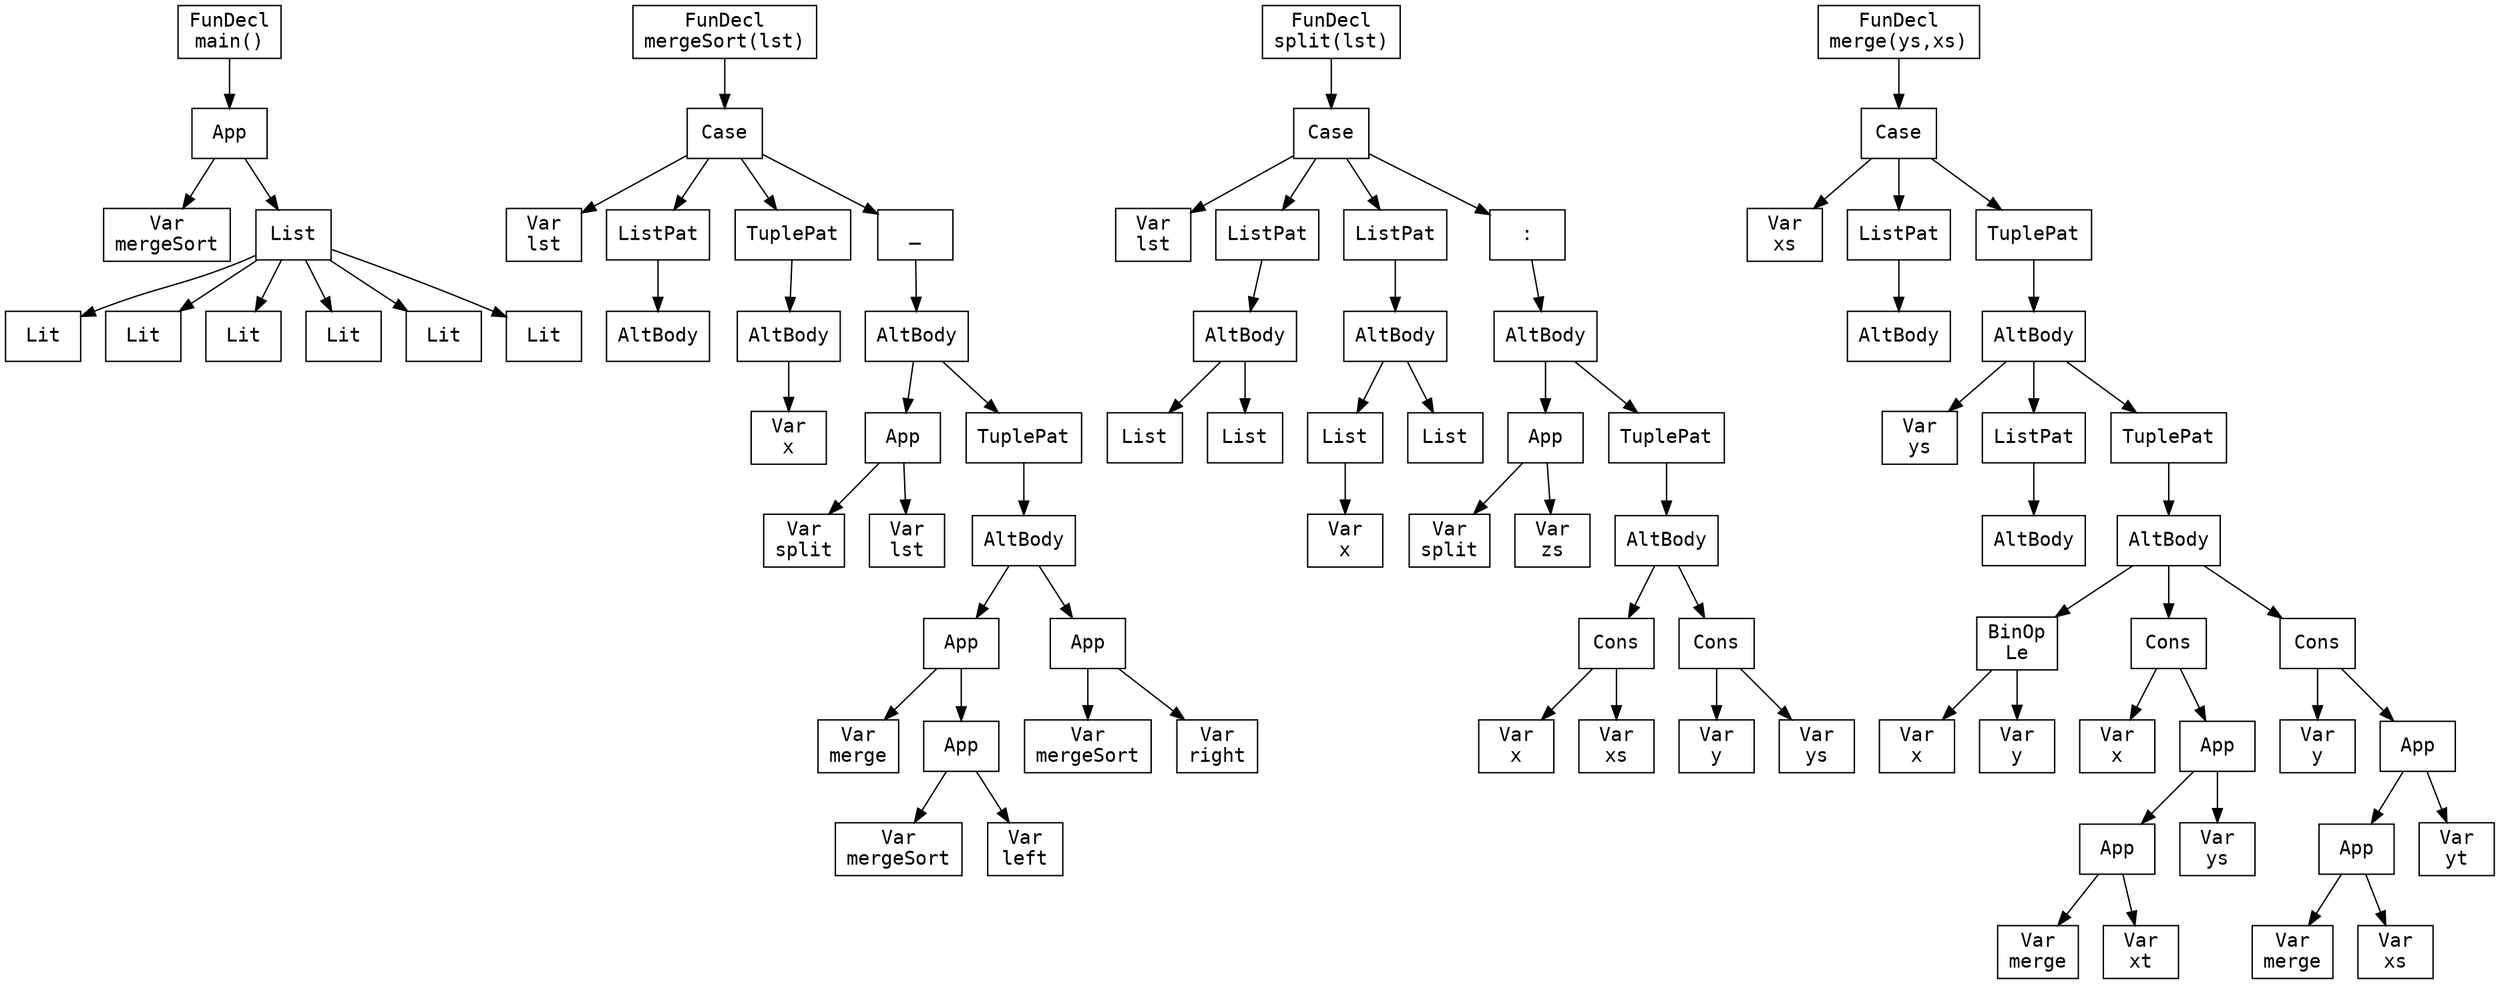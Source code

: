 digraph AST {
  node [shape=box, fontname="Courier"];
  decl0 [label="FunDecl
main()"];
  decl0_body [label="App"];
  decl0 -> decl0_body;
  decl0_body_fun [label="Var
mergeSort"];
  decl0_body -> decl0_body_fun;
  decl0_body_arg [label="List"];
  decl0_body -> decl0_body_arg;
  decl0_body_arg_e0 [label="Lit"];
  decl0_body_arg -> decl0_body_arg_e0;
  decl0_body_arg_e1 [label="Lit"];
  decl0_body_arg -> decl0_body_arg_e1;
  decl0_body_arg_e2 [label="Lit"];
  decl0_body_arg -> decl0_body_arg_e2;
  decl0_body_arg_e3 [label="Lit"];
  decl0_body_arg -> decl0_body_arg_e3;
  decl0_body_arg_e4 [label="Lit"];
  decl0_body_arg -> decl0_body_arg_e4;
  decl0_body_arg_e5 [label="Lit"];
  decl0_body_arg -> decl0_body_arg_e5;
  decl1 [label="FunDecl
mergeSort(lst)"];
  decl1_body [label="Case"];
  decl1 -> decl1_body;
  decl1_body_scrut [label="Var
lst"];
  decl1_body -> decl1_body_scrut;
  decl1_body_pat0 [label="ListPat"];
  decl1_body -> decl1_body_pat0;
  decl1_body_bd0 [label="AltBody"];
  decl1_body_pat0 -> decl1_body_bd0;
  decl1_body_pat1 [label="TuplePat"];
  decl1_body -> decl1_body_pat1;
  decl1_body_bd1 [label="AltBody"];
  decl1_body_pat1 -> decl1_body_bd1;
  decl1_body_bd1_e0 [label="Var
x"];
  decl1_body_bd1 -> decl1_body_bd1_e0;
  decl1_body_pat2 [label="_"];
  decl1_body -> decl1_body_pat2;
  decl1_body_bd2 [label="AltBody"];
  decl1_body_pat2 -> decl1_body_bd2;
  decl1_body_bd2_scrut [label="App"];
  decl1_body_bd2 -> decl1_body_bd2_scrut;
  decl1_body_bd2_scrut_fun [label="Var
split"];
  decl1_body_bd2_scrut -> decl1_body_bd2_scrut_fun;
  decl1_body_bd2_scrut_arg [label="Var
lst"];
  decl1_body_bd2_scrut -> decl1_body_bd2_scrut_arg;
  decl1_body_bd2_pat0 [label="TuplePat"];
  decl1_body_bd2 -> decl1_body_bd2_pat0;
  decl1_body_bd2_bd0 [label="AltBody"];
  decl1_body_bd2_pat0 -> decl1_body_bd2_bd0;
  decl1_body_bd2_bd0_fun [label="App"];
  decl1_body_bd2_bd0 -> decl1_body_bd2_bd0_fun;
  decl1_body_bd2_bd0_fun_fun [label="Var
merge"];
  decl1_body_bd2_bd0_fun -> decl1_body_bd2_bd0_fun_fun;
  decl1_body_bd2_bd0_fun_arg [label="App"];
  decl1_body_bd2_bd0_fun -> decl1_body_bd2_bd0_fun_arg;
  decl1_body_bd2_bd0_fun_arg_fun [label="Var
mergeSort"];
  decl1_body_bd2_bd0_fun_arg -> decl1_body_bd2_bd0_fun_arg_fun;
  decl1_body_bd2_bd0_fun_arg_arg [label="Var
left"];
  decl1_body_bd2_bd0_fun_arg -> decl1_body_bd2_bd0_fun_arg_arg;
  decl1_body_bd2_bd0_arg [label="App"];
  decl1_body_bd2_bd0 -> decl1_body_bd2_bd0_arg;
  decl1_body_bd2_bd0_arg_fun [label="Var
mergeSort"];
  decl1_body_bd2_bd0_arg -> decl1_body_bd2_bd0_arg_fun;
  decl1_body_bd2_bd0_arg_arg [label="Var
right"];
  decl1_body_bd2_bd0_arg -> decl1_body_bd2_bd0_arg_arg;
  decl2 [label="FunDecl
split(lst)"];
  decl2_body [label="Case"];
  decl2 -> decl2_body;
  decl2_body_scrut [label="Var
lst"];
  decl2_body -> decl2_body_scrut;
  decl2_body_pat0 [label="ListPat"];
  decl2_body -> decl2_body_pat0;
  decl2_body_bd0 [label="AltBody"];
  decl2_body_pat0 -> decl2_body_bd0;
  decl2_body_bd0_e0 [label="List"];
  decl2_body_bd0 -> decl2_body_bd0_e0;
  decl2_body_bd0_e1 [label="List"];
  decl2_body_bd0 -> decl2_body_bd0_e1;
  decl2_body_pat1 [label="ListPat"];
  decl2_body -> decl2_body_pat1;
  decl2_body_bd1 [label="AltBody"];
  decl2_body_pat1 -> decl2_body_bd1;
  decl2_body_bd1_e0 [label="List"];
  decl2_body_bd1 -> decl2_body_bd1_e0;
  decl2_body_bd1_e0_e0 [label="Var
x"];
  decl2_body_bd1_e0 -> decl2_body_bd1_e0_e0;
  decl2_body_bd1_e1 [label="List"];
  decl2_body_bd1 -> decl2_body_bd1_e1;
  decl2_body_pat2 [label=":"];
  decl2_body -> decl2_body_pat2;
  decl2_body_bd2 [label="AltBody"];
  decl2_body_pat2 -> decl2_body_bd2;
  decl2_body_bd2_scrut [label="App"];
  decl2_body_bd2 -> decl2_body_bd2_scrut;
  decl2_body_bd2_scrut_fun [label="Var
split"];
  decl2_body_bd2_scrut -> decl2_body_bd2_scrut_fun;
  decl2_body_bd2_scrut_arg [label="Var
zs"];
  decl2_body_bd2_scrut -> decl2_body_bd2_scrut_arg;
  decl2_body_bd2_pat0 [label="TuplePat"];
  decl2_body_bd2 -> decl2_body_bd2_pat0;
  decl2_body_bd2_bd0 [label="AltBody"];
  decl2_body_bd2_pat0 -> decl2_body_bd2_bd0;
  decl2_body_bd2_bd0_e0 [label="Cons"];
  decl2_body_bd2_bd0 -> decl2_body_bd2_bd0_e0;
  decl2_body_bd2_bd0_e0_head [label="Var
x"];
  decl2_body_bd2_bd0_e0 -> decl2_body_bd2_bd0_e0_head;
  decl2_body_bd2_bd0_e0_tail [label="Var
xs"];
  decl2_body_bd2_bd0_e0 -> decl2_body_bd2_bd0_e0_tail;
  decl2_body_bd2_bd0_e1 [label="Cons"];
  decl2_body_bd2_bd0 -> decl2_body_bd2_bd0_e1;
  decl2_body_bd2_bd0_e1_head [label="Var
y"];
  decl2_body_bd2_bd0_e1 -> decl2_body_bd2_bd0_e1_head;
  decl2_body_bd2_bd0_e1_tail [label="Var
ys"];
  decl2_body_bd2_bd0_e1 -> decl2_body_bd2_bd0_e1_tail;
  decl3 [label="FunDecl
merge(ys,xs)"];
  decl3_body [label="Case"];
  decl3 -> decl3_body;
  decl3_body_scrut [label="Var
xs"];
  decl3_body -> decl3_body_scrut;
  decl3_body_pat0 [label="ListPat"];
  decl3_body -> decl3_body_pat0;
  decl3_body_bd0 [label="AltBody"];
  decl3_body_pat0 -> decl3_body_bd0;
  decl3_body_pat1 [label="TuplePat"];
  decl3_body -> decl3_body_pat1;
  decl3_body_bd1 [label="AltBody"];
  decl3_body_pat1 -> decl3_body_bd1;
  decl3_body_bd1_scrut [label="Var
ys"];
  decl3_body_bd1 -> decl3_body_bd1_scrut;
  decl3_body_bd1_pat0 [label="ListPat"];
  decl3_body_bd1 -> decl3_body_bd1_pat0;
  decl3_body_bd1_bd0 [label="AltBody"];
  decl3_body_bd1_pat0 -> decl3_body_bd1_bd0;
  decl3_body_bd1_pat1 [label="TuplePat"];
  decl3_body_bd1 -> decl3_body_bd1_pat1;
  decl3_body_bd1_bd1 [label="AltBody"];
  decl3_body_bd1_pat1 -> decl3_body_bd1_bd1;
  decl3_body_bd1_bd1_cond [label="BinOp
Le"];
  decl3_body_bd1_bd1 -> decl3_body_bd1_bd1_cond;
  decl3_body_bd1_bd1_cond_l [label="Var
x"];
  decl3_body_bd1_bd1_cond -> decl3_body_bd1_bd1_cond_l;
  decl3_body_bd1_bd1_cond_r [label="Var
y"];
  decl3_body_bd1_bd1_cond -> decl3_body_bd1_bd1_cond_r;
  decl3_body_bd1_bd1_then [label="Cons"];
  decl3_body_bd1_bd1 -> decl3_body_bd1_bd1_then;
  decl3_body_bd1_bd1_then_head [label="Var
x"];
  decl3_body_bd1_bd1_then -> decl3_body_bd1_bd1_then_head;
  decl3_body_bd1_bd1_then_tail [label="App"];
  decl3_body_bd1_bd1_then -> decl3_body_bd1_bd1_then_tail;
  decl3_body_bd1_bd1_then_tail_fun [label="App"];
  decl3_body_bd1_bd1_then_tail -> decl3_body_bd1_bd1_then_tail_fun;
  decl3_body_bd1_bd1_then_tail_fun_fun [label="Var
merge"];
  decl3_body_bd1_bd1_then_tail_fun -> decl3_body_bd1_bd1_then_tail_fun_fun;
  decl3_body_bd1_bd1_then_tail_fun_arg [label="Var
xt"];
  decl3_body_bd1_bd1_then_tail_fun -> decl3_body_bd1_bd1_then_tail_fun_arg;
  decl3_body_bd1_bd1_then_tail_arg [label="Var
ys"];
  decl3_body_bd1_bd1_then_tail -> decl3_body_bd1_bd1_then_tail_arg;
  decl3_body_bd1_bd1_else [label="Cons"];
  decl3_body_bd1_bd1 -> decl3_body_bd1_bd1_else;
  decl3_body_bd1_bd1_else_head [label="Var
y"];
  decl3_body_bd1_bd1_else -> decl3_body_bd1_bd1_else_head;
  decl3_body_bd1_bd1_else_tail [label="App"];
  decl3_body_bd1_bd1_else -> decl3_body_bd1_bd1_else_tail;
  decl3_body_bd1_bd1_else_tail_fun [label="App"];
  decl3_body_bd1_bd1_else_tail -> decl3_body_bd1_bd1_else_tail_fun;
  decl3_body_bd1_bd1_else_tail_fun_fun [label="Var
merge"];
  decl3_body_bd1_bd1_else_tail_fun -> decl3_body_bd1_bd1_else_tail_fun_fun;
  decl3_body_bd1_bd1_else_tail_fun_arg [label="Var
xs"];
  decl3_body_bd1_bd1_else_tail_fun -> decl3_body_bd1_bd1_else_tail_fun_arg;
  decl3_body_bd1_bd1_else_tail_arg [label="Var
yt"];
  decl3_body_bd1_bd1_else_tail -> decl3_body_bd1_bd1_else_tail_arg;
}
